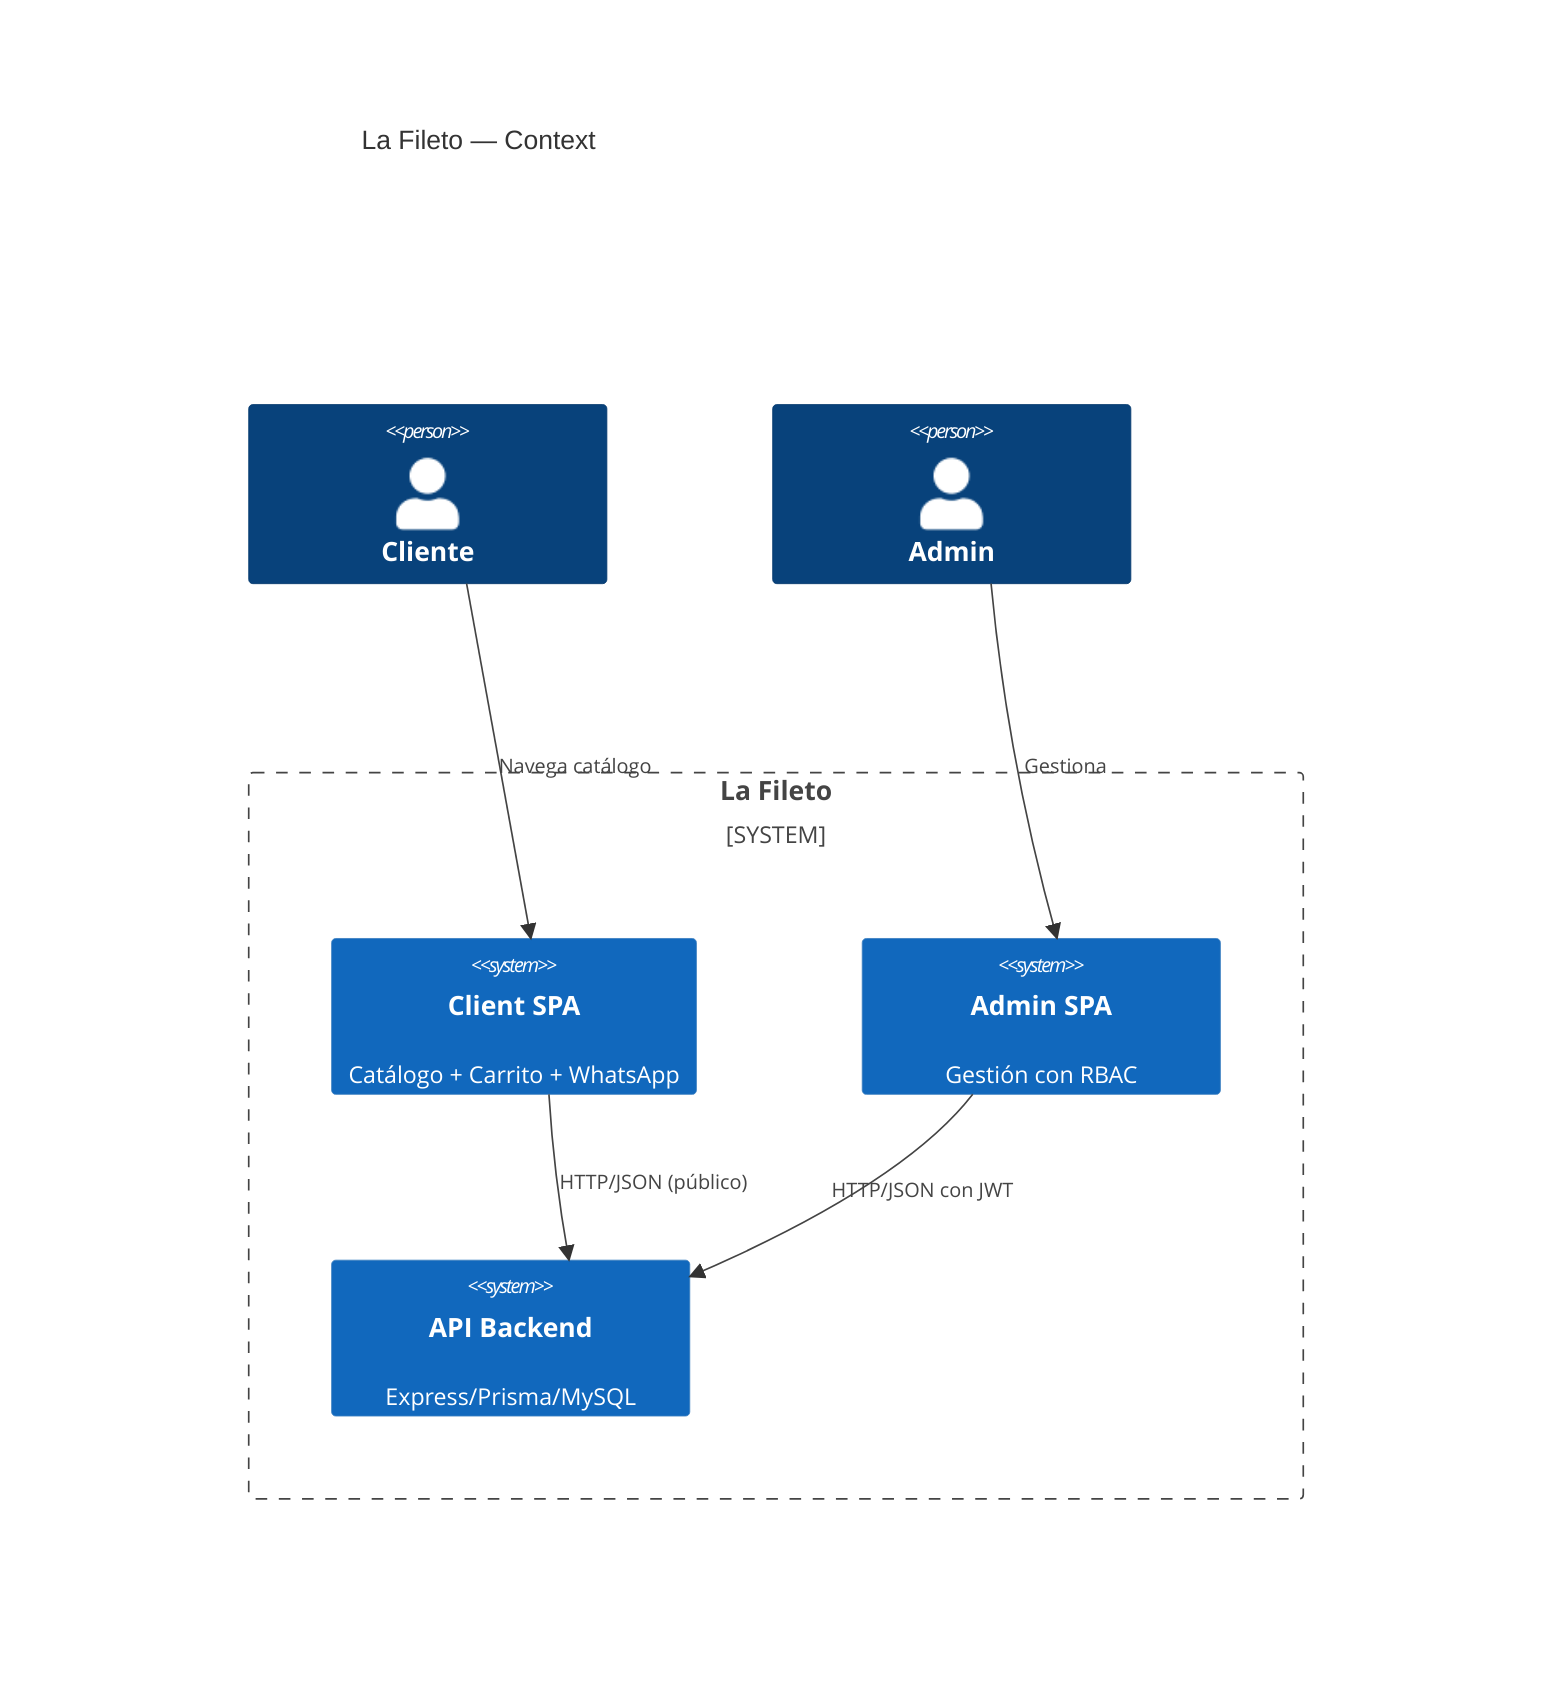 C4Context
title La Fileto — Context
Person(cliente, "Cliente")
Person(admin, "Admin")
System_Boundary(sys, "La Fileto") {
  System(client, "Client SPA", "Catálogo + Carrito + WhatsApp")
  System(adminSpa, "Admin SPA", "Gestión con RBAC")
  System(api, "API Backend", "Express/Prisma/MySQL")
}
Rel(cliente, client, "Navega catálogo")
Rel(client, api, "HTTP/JSON (público)")
Rel(admin, adminSpa, "Gestiona")
Rel(adminSpa, api, "HTTP/JSON con JWT")